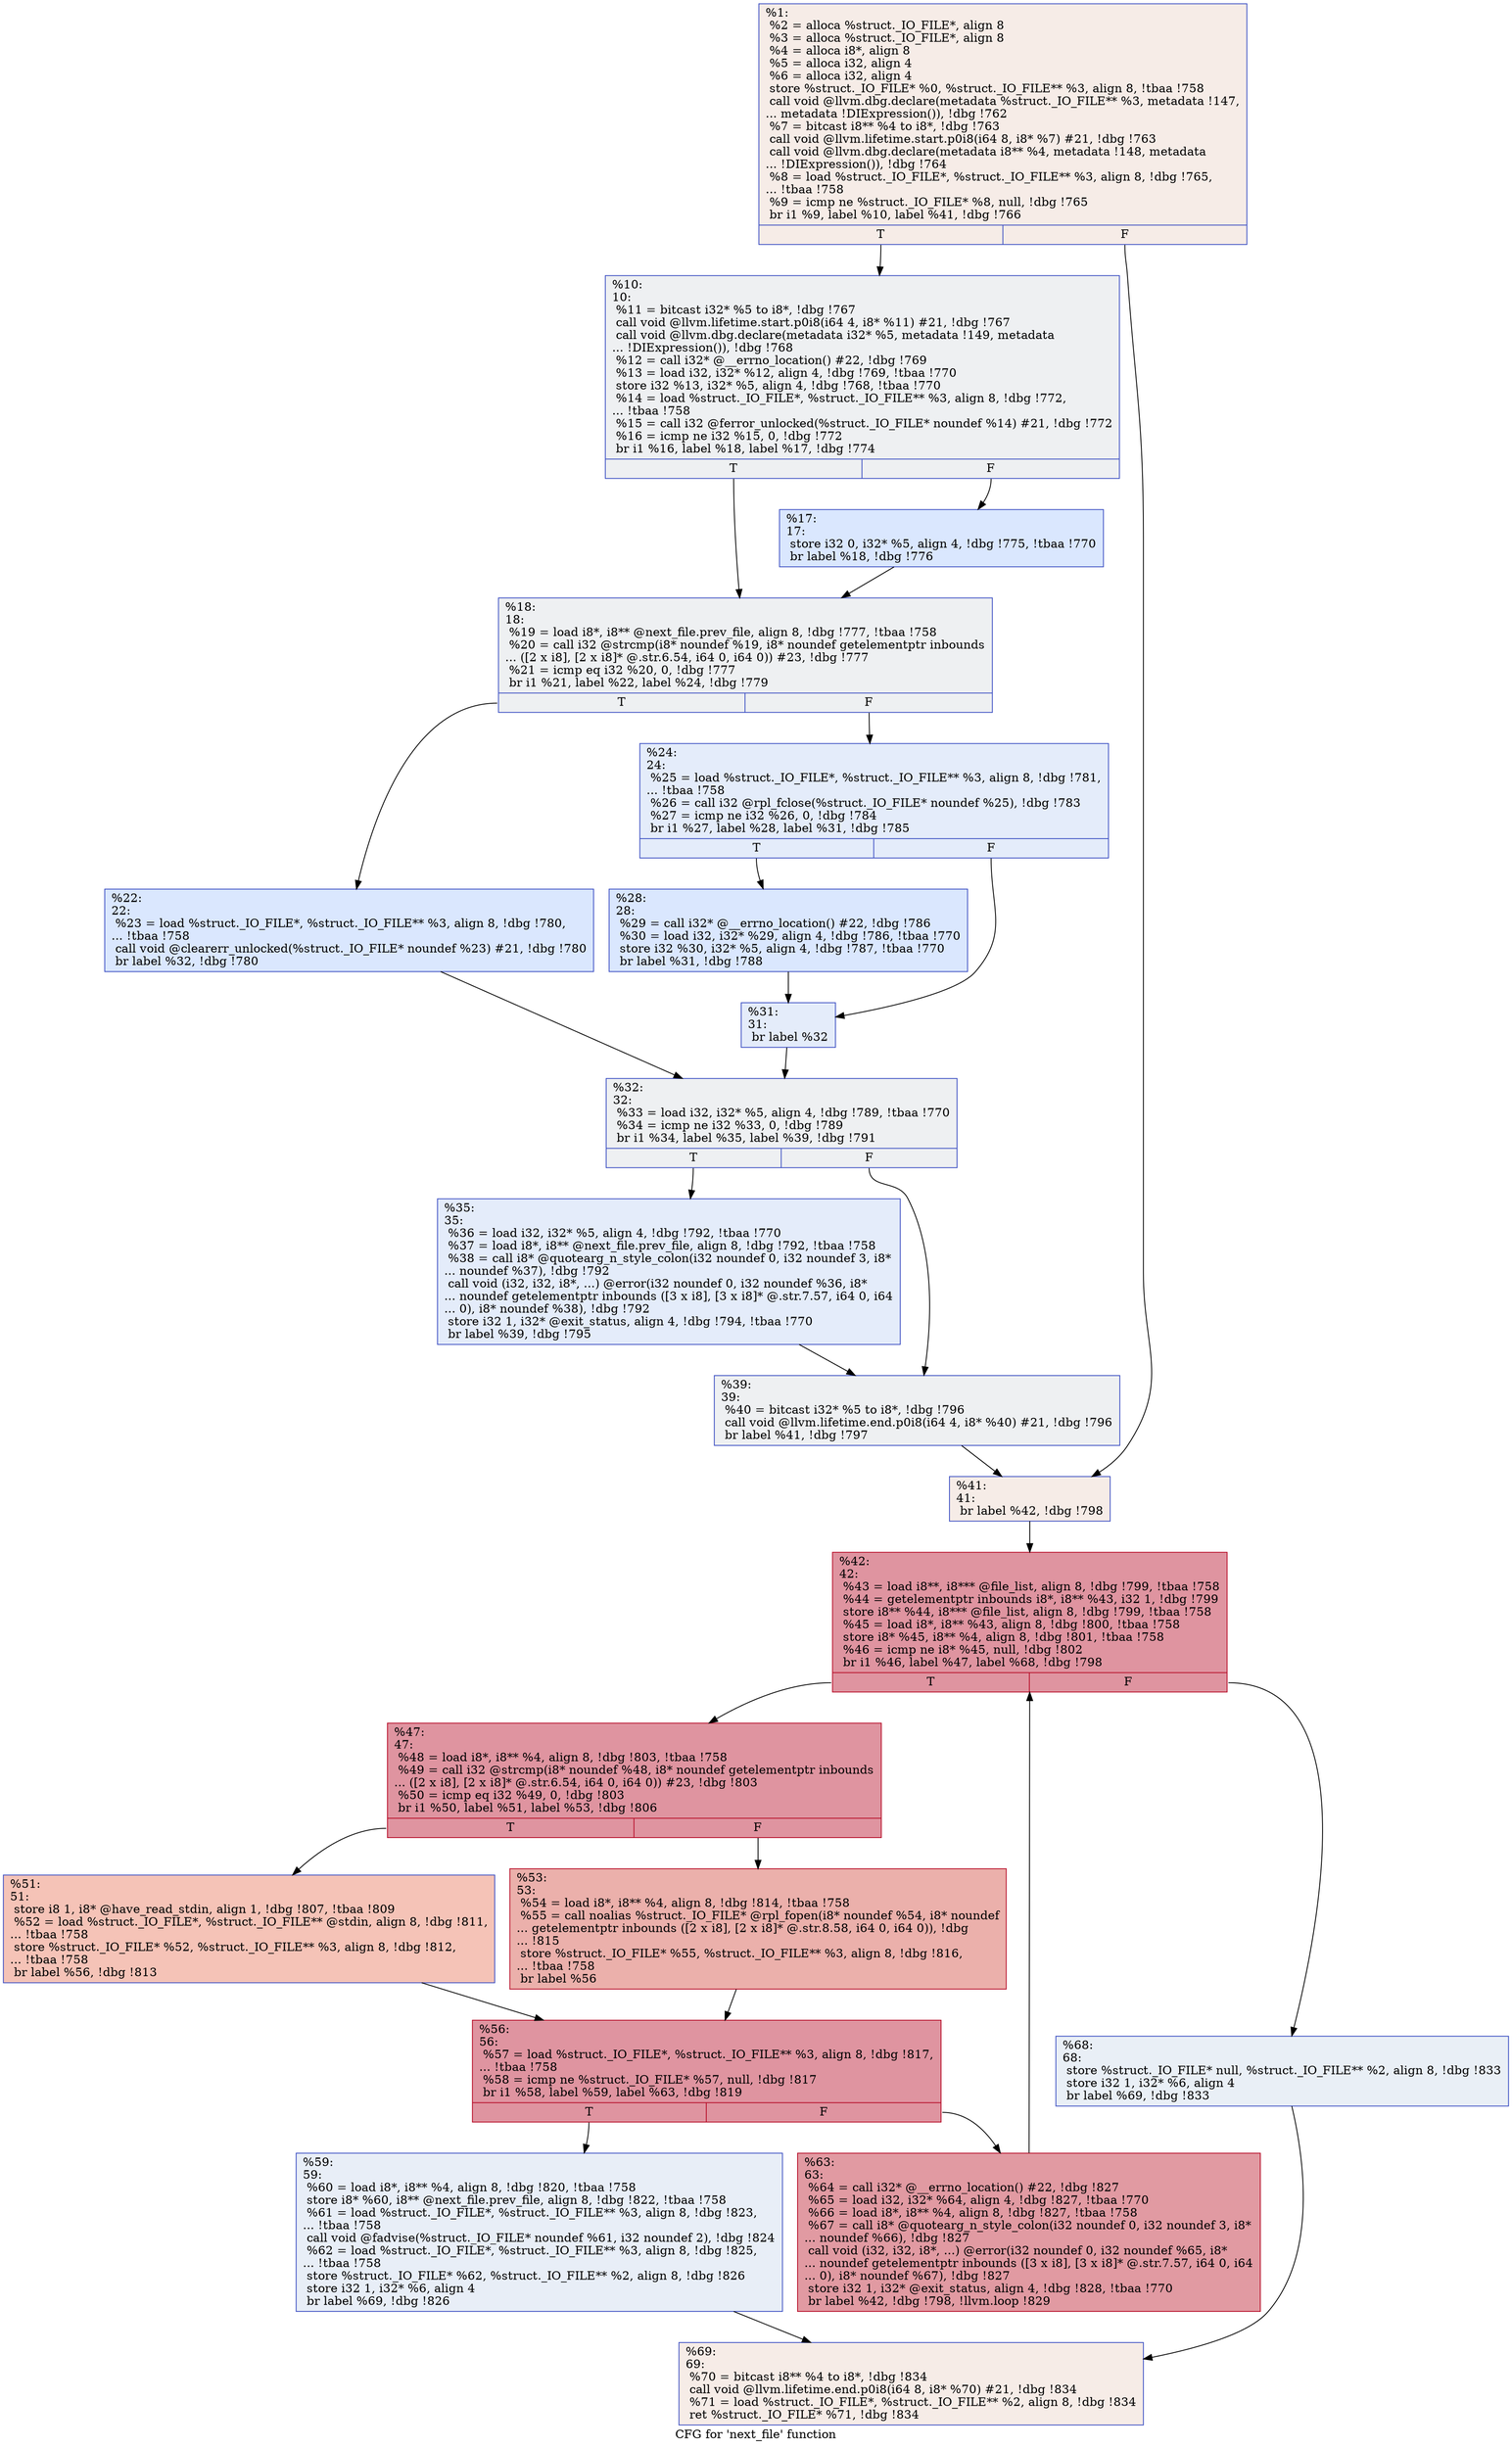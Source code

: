 digraph "CFG for 'next_file' function" {
	label="CFG for 'next_file' function";

	Node0x11403c0 [shape=record,color="#3d50c3ff", style=filled, fillcolor="#ead5c970",label="{%1:\l  %2 = alloca %struct._IO_FILE*, align 8\l  %3 = alloca %struct._IO_FILE*, align 8\l  %4 = alloca i8*, align 8\l  %5 = alloca i32, align 4\l  %6 = alloca i32, align 4\l  store %struct._IO_FILE* %0, %struct._IO_FILE** %3, align 8, !tbaa !758\l  call void @llvm.dbg.declare(metadata %struct._IO_FILE** %3, metadata !147,\l... metadata !DIExpression()), !dbg !762\l  %7 = bitcast i8** %4 to i8*, !dbg !763\l  call void @llvm.lifetime.start.p0i8(i64 8, i8* %7) #21, !dbg !763\l  call void @llvm.dbg.declare(metadata i8** %4, metadata !148, metadata\l... !DIExpression()), !dbg !764\l  %8 = load %struct._IO_FILE*, %struct._IO_FILE** %3, align 8, !dbg !765,\l... !tbaa !758\l  %9 = icmp ne %struct._IO_FILE* %8, null, !dbg !765\l  br i1 %9, label %10, label %41, !dbg !766\l|{<s0>T|<s1>F}}"];
	Node0x11403c0:s0 -> Node0x11404c0;
	Node0x11403c0:s1 -> Node0x10f6710;
	Node0x11404c0 [shape=record,color="#3d50c3ff", style=filled, fillcolor="#d9dce170",label="{%10:\l10:                                               \l  %11 = bitcast i32* %5 to i8*, !dbg !767\l  call void @llvm.lifetime.start.p0i8(i64 4, i8* %11) #21, !dbg !767\l  call void @llvm.dbg.declare(metadata i32* %5, metadata !149, metadata\l... !DIExpression()), !dbg !768\l  %12 = call i32* @__errno_location() #22, !dbg !769\l  %13 = load i32, i32* %12, align 4, !dbg !769, !tbaa !770\l  store i32 %13, i32* %5, align 4, !dbg !768, !tbaa !770\l  %14 = load %struct._IO_FILE*, %struct._IO_FILE** %3, align 8, !dbg !772,\l... !tbaa !758\l  %15 = call i32 @ferror_unlocked(%struct._IO_FILE* noundef %14) #21, !dbg !772\l  %16 = icmp ne i32 %15, 0, !dbg !772\l  br i1 %16, label %18, label %17, !dbg !774\l|{<s0>T|<s1>F}}"];
	Node0x11404c0:s0 -> Node0x1140560;
	Node0x11404c0:s1 -> Node0x1140510;
	Node0x1140510 [shape=record,color="#3d50c3ff", style=filled, fillcolor="#abc8fd70",label="{%17:\l17:                                               \l  store i32 0, i32* %5, align 4, !dbg !775, !tbaa !770\l  br label %18, !dbg !776\l}"];
	Node0x1140510 -> Node0x1140560;
	Node0x1140560 [shape=record,color="#3d50c3ff", style=filled, fillcolor="#d9dce170",label="{%18:\l18:                                               \l  %19 = load i8*, i8** @next_file.prev_file, align 8, !dbg !777, !tbaa !758\l  %20 = call i32 @strcmp(i8* noundef %19, i8* noundef getelementptr inbounds\l... ([2 x i8], [2 x i8]* @.str.6.54, i64 0, i64 0)) #23, !dbg !777\l  %21 = icmp eq i32 %20, 0, !dbg !777\l  br i1 %21, label %22, label %24, !dbg !779\l|{<s0>T|<s1>F}}"];
	Node0x1140560:s0 -> Node0x11405b0;
	Node0x1140560:s1 -> Node0x1140600;
	Node0x11405b0 [shape=record,color="#3d50c3ff", style=filled, fillcolor="#abc8fd70",label="{%22:\l22:                                               \l  %23 = load %struct._IO_FILE*, %struct._IO_FILE** %3, align 8, !dbg !780,\l... !tbaa !758\l  call void @clearerr_unlocked(%struct._IO_FILE* noundef %23) #21, !dbg !780\l  br label %32, !dbg !780\l}"];
	Node0x11405b0 -> Node0x11406f0;
	Node0x1140600 [shape=record,color="#3d50c3ff", style=filled, fillcolor="#c1d4f470",label="{%24:\l24:                                               \l  %25 = load %struct._IO_FILE*, %struct._IO_FILE** %3, align 8, !dbg !781,\l... !tbaa !758\l  %26 = call i32 @rpl_fclose(%struct._IO_FILE* noundef %25), !dbg !783\l  %27 = icmp ne i32 %26, 0, !dbg !784\l  br i1 %27, label %28, label %31, !dbg !785\l|{<s0>T|<s1>F}}"];
	Node0x1140600:s0 -> Node0x1140650;
	Node0x1140600:s1 -> Node0x11406a0;
	Node0x1140650 [shape=record,color="#3d50c3ff", style=filled, fillcolor="#abc8fd70",label="{%28:\l28:                                               \l  %29 = call i32* @__errno_location() #22, !dbg !786\l  %30 = load i32, i32* %29, align 4, !dbg !786, !tbaa !770\l  store i32 %30, i32* %5, align 4, !dbg !787, !tbaa !770\l  br label %31, !dbg !788\l}"];
	Node0x1140650 -> Node0x11406a0;
	Node0x11406a0 [shape=record,color="#3d50c3ff", style=filled, fillcolor="#c1d4f470",label="{%31:\l31:                                               \l  br label %32\l}"];
	Node0x11406a0 -> Node0x11406f0;
	Node0x11406f0 [shape=record,color="#3d50c3ff", style=filled, fillcolor="#d9dce170",label="{%32:\l32:                                               \l  %33 = load i32, i32* %5, align 4, !dbg !789, !tbaa !770\l  %34 = icmp ne i32 %33, 0, !dbg !789\l  br i1 %34, label %35, label %39, !dbg !791\l|{<s0>T|<s1>F}}"];
	Node0x11406f0:s0 -> Node0x10f6670;
	Node0x11406f0:s1 -> Node0x10f66c0;
	Node0x10f6670 [shape=record,color="#3d50c3ff", style=filled, fillcolor="#c1d4f470",label="{%35:\l35:                                               \l  %36 = load i32, i32* %5, align 4, !dbg !792, !tbaa !770\l  %37 = load i8*, i8** @next_file.prev_file, align 8, !dbg !792, !tbaa !758\l  %38 = call i8* @quotearg_n_style_colon(i32 noundef 0, i32 noundef 3, i8*\l... noundef %37), !dbg !792\l  call void (i32, i32, i8*, ...) @error(i32 noundef 0, i32 noundef %36, i8*\l... noundef getelementptr inbounds ([3 x i8], [3 x i8]* @.str.7.57, i64 0, i64\l... 0), i8* noundef %38), !dbg !792\l  store i32 1, i32* @exit_status, align 4, !dbg !794, !tbaa !770\l  br label %39, !dbg !795\l}"];
	Node0x10f6670 -> Node0x10f66c0;
	Node0x10f66c0 [shape=record,color="#3d50c3ff", style=filled, fillcolor="#d9dce170",label="{%39:\l39:                                               \l  %40 = bitcast i32* %5 to i8*, !dbg !796\l  call void @llvm.lifetime.end.p0i8(i64 4, i8* %40) #21, !dbg !796\l  br label %41, !dbg !797\l}"];
	Node0x10f66c0 -> Node0x10f6710;
	Node0x10f6710 [shape=record,color="#3d50c3ff", style=filled, fillcolor="#ead5c970",label="{%41:\l41:                                               \l  br label %42, !dbg !798\l}"];
	Node0x10f6710 -> Node0x10f6760;
	Node0x10f6760 [shape=record,color="#b70d28ff", style=filled, fillcolor="#b70d2870",label="{%42:\l42:                                               \l  %43 = load i8**, i8*** @file_list, align 8, !dbg !799, !tbaa !758\l  %44 = getelementptr inbounds i8*, i8** %43, i32 1, !dbg !799\l  store i8** %44, i8*** @file_list, align 8, !dbg !799, !tbaa !758\l  %45 = load i8*, i8** %43, align 8, !dbg !800, !tbaa !758\l  store i8* %45, i8** %4, align 8, !dbg !801, !tbaa !758\l  %46 = icmp ne i8* %45, null, !dbg !802\l  br i1 %46, label %47, label %68, !dbg !798\l|{<s0>T|<s1>F}}"];
	Node0x10f6760:s0 -> Node0x10f67b0;
	Node0x10f6760:s1 -> Node0x10f6990;
	Node0x10f67b0 [shape=record,color="#b70d28ff", style=filled, fillcolor="#b70d2870",label="{%47:\l47:                                               \l  %48 = load i8*, i8** %4, align 8, !dbg !803, !tbaa !758\l  %49 = call i32 @strcmp(i8* noundef %48, i8* noundef getelementptr inbounds\l... ([2 x i8], [2 x i8]* @.str.6.54, i64 0, i64 0)) #23, !dbg !803\l  %50 = icmp eq i32 %49, 0, !dbg !803\l  br i1 %50, label %51, label %53, !dbg !806\l|{<s0>T|<s1>F}}"];
	Node0x10f67b0:s0 -> Node0x10f6800;
	Node0x10f67b0:s1 -> Node0x10f6850;
	Node0x10f6800 [shape=record,color="#3d50c3ff", style=filled, fillcolor="#e8765c70",label="{%51:\l51:                                               \l  store i8 1, i8* @have_read_stdin, align 1, !dbg !807, !tbaa !809\l  %52 = load %struct._IO_FILE*, %struct._IO_FILE** @stdin, align 8, !dbg !811,\l... !tbaa !758\l  store %struct._IO_FILE* %52, %struct._IO_FILE** %3, align 8, !dbg !812,\l... !tbaa !758\l  br label %56, !dbg !813\l}"];
	Node0x10f6800 -> Node0x10f68a0;
	Node0x10f6850 [shape=record,color="#b70d28ff", style=filled, fillcolor="#d24b4070",label="{%53:\l53:                                               \l  %54 = load i8*, i8** %4, align 8, !dbg !814, !tbaa !758\l  %55 = call noalias %struct._IO_FILE* @rpl_fopen(i8* noundef %54, i8* noundef\l... getelementptr inbounds ([2 x i8], [2 x i8]* @.str.8.58, i64 0, i64 0)), !dbg\l... !815\l  store %struct._IO_FILE* %55, %struct._IO_FILE** %3, align 8, !dbg !816,\l... !tbaa !758\l  br label %56\l}"];
	Node0x10f6850 -> Node0x10f68a0;
	Node0x10f68a0 [shape=record,color="#b70d28ff", style=filled, fillcolor="#b70d2870",label="{%56:\l56:                                               \l  %57 = load %struct._IO_FILE*, %struct._IO_FILE** %3, align 8, !dbg !817,\l... !tbaa !758\l  %58 = icmp ne %struct._IO_FILE* %57, null, !dbg !817\l  br i1 %58, label %59, label %63, !dbg !819\l|{<s0>T|<s1>F}}"];
	Node0x10f68a0:s0 -> Node0x10f68f0;
	Node0x10f68a0:s1 -> Node0x10f6940;
	Node0x10f68f0 [shape=record,color="#3d50c3ff", style=filled, fillcolor="#cbd8ee70",label="{%59:\l59:                                               \l  %60 = load i8*, i8** %4, align 8, !dbg !820, !tbaa !758\l  store i8* %60, i8** @next_file.prev_file, align 8, !dbg !822, !tbaa !758\l  %61 = load %struct._IO_FILE*, %struct._IO_FILE** %3, align 8, !dbg !823,\l... !tbaa !758\l  call void @fadvise(%struct._IO_FILE* noundef %61, i32 noundef 2), !dbg !824\l  %62 = load %struct._IO_FILE*, %struct._IO_FILE** %3, align 8, !dbg !825,\l... !tbaa !758\l  store %struct._IO_FILE* %62, %struct._IO_FILE** %2, align 8, !dbg !826\l  store i32 1, i32* %6, align 4\l  br label %69, !dbg !826\l}"];
	Node0x10f68f0 -> Node0x10f69e0;
	Node0x10f6940 [shape=record,color="#b70d28ff", style=filled, fillcolor="#bb1b2c70",label="{%63:\l63:                                               \l  %64 = call i32* @__errno_location() #22, !dbg !827\l  %65 = load i32, i32* %64, align 4, !dbg !827, !tbaa !770\l  %66 = load i8*, i8** %4, align 8, !dbg !827, !tbaa !758\l  %67 = call i8* @quotearg_n_style_colon(i32 noundef 0, i32 noundef 3, i8*\l... noundef %66), !dbg !827\l  call void (i32, i32, i8*, ...) @error(i32 noundef 0, i32 noundef %65, i8*\l... noundef getelementptr inbounds ([3 x i8], [3 x i8]* @.str.7.57, i64 0, i64\l... 0), i8* noundef %67), !dbg !827\l  store i32 1, i32* @exit_status, align 4, !dbg !828, !tbaa !770\l  br label %42, !dbg !798, !llvm.loop !829\l}"];
	Node0x10f6940 -> Node0x10f6760;
	Node0x10f6990 [shape=record,color="#3d50c3ff", style=filled, fillcolor="#cedaeb70",label="{%68:\l68:                                               \l  store %struct._IO_FILE* null, %struct._IO_FILE** %2, align 8, !dbg !833\l  store i32 1, i32* %6, align 4\l  br label %69, !dbg !833\l}"];
	Node0x10f6990 -> Node0x10f69e0;
	Node0x10f69e0 [shape=record,color="#3d50c3ff", style=filled, fillcolor="#ead5c970",label="{%69:\l69:                                               \l  %70 = bitcast i8** %4 to i8*, !dbg !834\l  call void @llvm.lifetime.end.p0i8(i64 8, i8* %70) #21, !dbg !834\l  %71 = load %struct._IO_FILE*, %struct._IO_FILE** %2, align 8, !dbg !834\l  ret %struct._IO_FILE* %71, !dbg !834\l}"];
}
